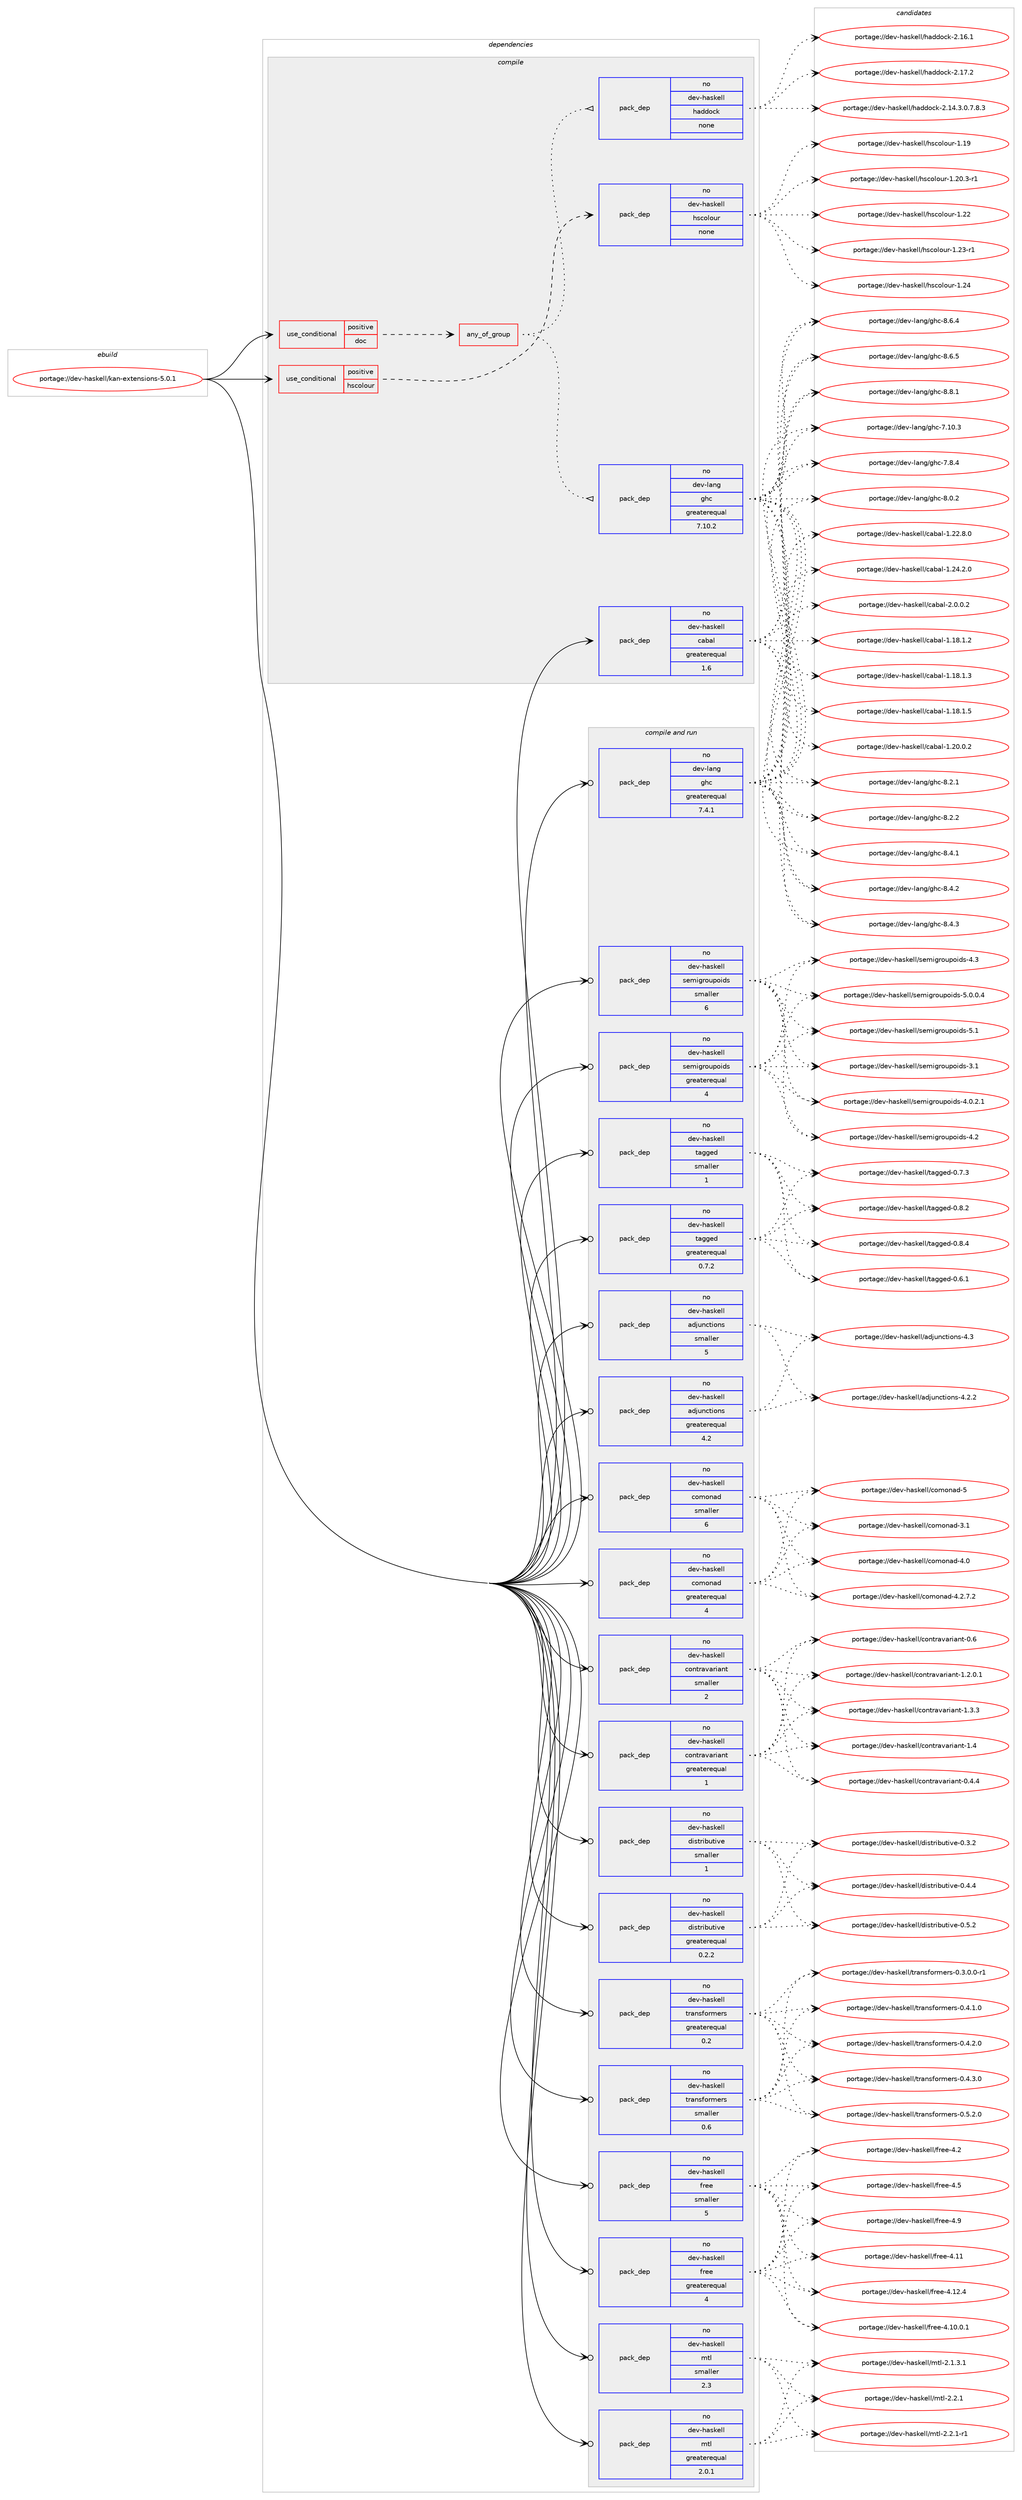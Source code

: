 digraph prolog {

# *************
# Graph options
# *************

newrank=true;
concentrate=true;
compound=true;
graph [rankdir=LR,fontname=Helvetica,fontsize=10,ranksep=1.5];#, ranksep=2.5, nodesep=0.2];
edge  [arrowhead=vee];
node  [fontname=Helvetica,fontsize=10];

# **********
# The ebuild
# **********

subgraph cluster_leftcol {
color=gray;
rank=same;
label=<<i>ebuild</i>>;
id [label="portage://dev-haskell/kan-extensions-5.0.1", color=red, width=4, href="../dev-haskell/kan-extensions-5.0.1.svg"];
}

# ****************
# The dependencies
# ****************

subgraph cluster_midcol {
color=gray;
label=<<i>dependencies</i>>;
subgraph cluster_compile {
fillcolor="#eeeeee";
style=filled;
label=<<i>compile</i>>;
subgraph cond15901 {
dependency72657 [label=<<TABLE BORDER="0" CELLBORDER="1" CELLSPACING="0" CELLPADDING="4"><TR><TD ROWSPAN="3" CELLPADDING="10">use_conditional</TD></TR><TR><TD>positive</TD></TR><TR><TD>doc</TD></TR></TABLE>>, shape=none, color=red];
subgraph any1947 {
dependency72658 [label=<<TABLE BORDER="0" CELLBORDER="1" CELLSPACING="0" CELLPADDING="4"><TR><TD CELLPADDING="10">any_of_group</TD></TR></TABLE>>, shape=none, color=red];subgraph pack54750 {
dependency72659 [label=<<TABLE BORDER="0" CELLBORDER="1" CELLSPACING="0" CELLPADDING="4" WIDTH="220"><TR><TD ROWSPAN="6" CELLPADDING="30">pack_dep</TD></TR><TR><TD WIDTH="110">no</TD></TR><TR><TD>dev-haskell</TD></TR><TR><TD>haddock</TD></TR><TR><TD>none</TD></TR><TR><TD></TD></TR></TABLE>>, shape=none, color=blue];
}
dependency72658:e -> dependency72659:w [weight=20,style="dotted",arrowhead="oinv"];
subgraph pack54751 {
dependency72660 [label=<<TABLE BORDER="0" CELLBORDER="1" CELLSPACING="0" CELLPADDING="4" WIDTH="220"><TR><TD ROWSPAN="6" CELLPADDING="30">pack_dep</TD></TR><TR><TD WIDTH="110">no</TD></TR><TR><TD>dev-lang</TD></TR><TR><TD>ghc</TD></TR><TR><TD>greaterequal</TD></TR><TR><TD>7.10.2</TD></TR></TABLE>>, shape=none, color=blue];
}
dependency72658:e -> dependency72660:w [weight=20,style="dotted",arrowhead="oinv"];
}
dependency72657:e -> dependency72658:w [weight=20,style="dashed",arrowhead="vee"];
}
id:e -> dependency72657:w [weight=20,style="solid",arrowhead="vee"];
subgraph cond15902 {
dependency72661 [label=<<TABLE BORDER="0" CELLBORDER="1" CELLSPACING="0" CELLPADDING="4"><TR><TD ROWSPAN="3" CELLPADDING="10">use_conditional</TD></TR><TR><TD>positive</TD></TR><TR><TD>hscolour</TD></TR></TABLE>>, shape=none, color=red];
subgraph pack54752 {
dependency72662 [label=<<TABLE BORDER="0" CELLBORDER="1" CELLSPACING="0" CELLPADDING="4" WIDTH="220"><TR><TD ROWSPAN="6" CELLPADDING="30">pack_dep</TD></TR><TR><TD WIDTH="110">no</TD></TR><TR><TD>dev-haskell</TD></TR><TR><TD>hscolour</TD></TR><TR><TD>none</TD></TR><TR><TD></TD></TR></TABLE>>, shape=none, color=blue];
}
dependency72661:e -> dependency72662:w [weight=20,style="dashed",arrowhead="vee"];
}
id:e -> dependency72661:w [weight=20,style="solid",arrowhead="vee"];
subgraph pack54753 {
dependency72663 [label=<<TABLE BORDER="0" CELLBORDER="1" CELLSPACING="0" CELLPADDING="4" WIDTH="220"><TR><TD ROWSPAN="6" CELLPADDING="30">pack_dep</TD></TR><TR><TD WIDTH="110">no</TD></TR><TR><TD>dev-haskell</TD></TR><TR><TD>cabal</TD></TR><TR><TD>greaterequal</TD></TR><TR><TD>1.6</TD></TR></TABLE>>, shape=none, color=blue];
}
id:e -> dependency72663:w [weight=20,style="solid",arrowhead="vee"];
}
subgraph cluster_compileandrun {
fillcolor="#eeeeee";
style=filled;
label=<<i>compile and run</i>>;
subgraph pack54754 {
dependency72664 [label=<<TABLE BORDER="0" CELLBORDER="1" CELLSPACING="0" CELLPADDING="4" WIDTH="220"><TR><TD ROWSPAN="6" CELLPADDING="30">pack_dep</TD></TR><TR><TD WIDTH="110">no</TD></TR><TR><TD>dev-haskell</TD></TR><TR><TD>adjunctions</TD></TR><TR><TD>greaterequal</TD></TR><TR><TD>4.2</TD></TR></TABLE>>, shape=none, color=blue];
}
id:e -> dependency72664:w [weight=20,style="solid",arrowhead="odotvee"];
subgraph pack54755 {
dependency72665 [label=<<TABLE BORDER="0" CELLBORDER="1" CELLSPACING="0" CELLPADDING="4" WIDTH="220"><TR><TD ROWSPAN="6" CELLPADDING="30">pack_dep</TD></TR><TR><TD WIDTH="110">no</TD></TR><TR><TD>dev-haskell</TD></TR><TR><TD>adjunctions</TD></TR><TR><TD>smaller</TD></TR><TR><TD>5</TD></TR></TABLE>>, shape=none, color=blue];
}
id:e -> dependency72665:w [weight=20,style="solid",arrowhead="odotvee"];
subgraph pack54756 {
dependency72666 [label=<<TABLE BORDER="0" CELLBORDER="1" CELLSPACING="0" CELLPADDING="4" WIDTH="220"><TR><TD ROWSPAN="6" CELLPADDING="30">pack_dep</TD></TR><TR><TD WIDTH="110">no</TD></TR><TR><TD>dev-haskell</TD></TR><TR><TD>comonad</TD></TR><TR><TD>greaterequal</TD></TR><TR><TD>4</TD></TR></TABLE>>, shape=none, color=blue];
}
id:e -> dependency72666:w [weight=20,style="solid",arrowhead="odotvee"];
subgraph pack54757 {
dependency72667 [label=<<TABLE BORDER="0" CELLBORDER="1" CELLSPACING="0" CELLPADDING="4" WIDTH="220"><TR><TD ROWSPAN="6" CELLPADDING="30">pack_dep</TD></TR><TR><TD WIDTH="110">no</TD></TR><TR><TD>dev-haskell</TD></TR><TR><TD>comonad</TD></TR><TR><TD>smaller</TD></TR><TR><TD>6</TD></TR></TABLE>>, shape=none, color=blue];
}
id:e -> dependency72667:w [weight=20,style="solid",arrowhead="odotvee"];
subgraph pack54758 {
dependency72668 [label=<<TABLE BORDER="0" CELLBORDER="1" CELLSPACING="0" CELLPADDING="4" WIDTH="220"><TR><TD ROWSPAN="6" CELLPADDING="30">pack_dep</TD></TR><TR><TD WIDTH="110">no</TD></TR><TR><TD>dev-haskell</TD></TR><TR><TD>contravariant</TD></TR><TR><TD>greaterequal</TD></TR><TR><TD>1</TD></TR></TABLE>>, shape=none, color=blue];
}
id:e -> dependency72668:w [weight=20,style="solid",arrowhead="odotvee"];
subgraph pack54759 {
dependency72669 [label=<<TABLE BORDER="0" CELLBORDER="1" CELLSPACING="0" CELLPADDING="4" WIDTH="220"><TR><TD ROWSPAN="6" CELLPADDING="30">pack_dep</TD></TR><TR><TD WIDTH="110">no</TD></TR><TR><TD>dev-haskell</TD></TR><TR><TD>contravariant</TD></TR><TR><TD>smaller</TD></TR><TR><TD>2</TD></TR></TABLE>>, shape=none, color=blue];
}
id:e -> dependency72669:w [weight=20,style="solid",arrowhead="odotvee"];
subgraph pack54760 {
dependency72670 [label=<<TABLE BORDER="0" CELLBORDER="1" CELLSPACING="0" CELLPADDING="4" WIDTH="220"><TR><TD ROWSPAN="6" CELLPADDING="30">pack_dep</TD></TR><TR><TD WIDTH="110">no</TD></TR><TR><TD>dev-haskell</TD></TR><TR><TD>distributive</TD></TR><TR><TD>greaterequal</TD></TR><TR><TD>0.2.2</TD></TR></TABLE>>, shape=none, color=blue];
}
id:e -> dependency72670:w [weight=20,style="solid",arrowhead="odotvee"];
subgraph pack54761 {
dependency72671 [label=<<TABLE BORDER="0" CELLBORDER="1" CELLSPACING="0" CELLPADDING="4" WIDTH="220"><TR><TD ROWSPAN="6" CELLPADDING="30">pack_dep</TD></TR><TR><TD WIDTH="110">no</TD></TR><TR><TD>dev-haskell</TD></TR><TR><TD>distributive</TD></TR><TR><TD>smaller</TD></TR><TR><TD>1</TD></TR></TABLE>>, shape=none, color=blue];
}
id:e -> dependency72671:w [weight=20,style="solid",arrowhead="odotvee"];
subgraph pack54762 {
dependency72672 [label=<<TABLE BORDER="0" CELLBORDER="1" CELLSPACING="0" CELLPADDING="4" WIDTH="220"><TR><TD ROWSPAN="6" CELLPADDING="30">pack_dep</TD></TR><TR><TD WIDTH="110">no</TD></TR><TR><TD>dev-haskell</TD></TR><TR><TD>free</TD></TR><TR><TD>greaterequal</TD></TR><TR><TD>4</TD></TR></TABLE>>, shape=none, color=blue];
}
id:e -> dependency72672:w [weight=20,style="solid",arrowhead="odotvee"];
subgraph pack54763 {
dependency72673 [label=<<TABLE BORDER="0" CELLBORDER="1" CELLSPACING="0" CELLPADDING="4" WIDTH="220"><TR><TD ROWSPAN="6" CELLPADDING="30">pack_dep</TD></TR><TR><TD WIDTH="110">no</TD></TR><TR><TD>dev-haskell</TD></TR><TR><TD>free</TD></TR><TR><TD>smaller</TD></TR><TR><TD>5</TD></TR></TABLE>>, shape=none, color=blue];
}
id:e -> dependency72673:w [weight=20,style="solid",arrowhead="odotvee"];
subgraph pack54764 {
dependency72674 [label=<<TABLE BORDER="0" CELLBORDER="1" CELLSPACING="0" CELLPADDING="4" WIDTH="220"><TR><TD ROWSPAN="6" CELLPADDING="30">pack_dep</TD></TR><TR><TD WIDTH="110">no</TD></TR><TR><TD>dev-haskell</TD></TR><TR><TD>mtl</TD></TR><TR><TD>greaterequal</TD></TR><TR><TD>2.0.1</TD></TR></TABLE>>, shape=none, color=blue];
}
id:e -> dependency72674:w [weight=20,style="solid",arrowhead="odotvee"];
subgraph pack54765 {
dependency72675 [label=<<TABLE BORDER="0" CELLBORDER="1" CELLSPACING="0" CELLPADDING="4" WIDTH="220"><TR><TD ROWSPAN="6" CELLPADDING="30">pack_dep</TD></TR><TR><TD WIDTH="110">no</TD></TR><TR><TD>dev-haskell</TD></TR><TR><TD>mtl</TD></TR><TR><TD>smaller</TD></TR><TR><TD>2.3</TD></TR></TABLE>>, shape=none, color=blue];
}
id:e -> dependency72675:w [weight=20,style="solid",arrowhead="odotvee"];
subgraph pack54766 {
dependency72676 [label=<<TABLE BORDER="0" CELLBORDER="1" CELLSPACING="0" CELLPADDING="4" WIDTH="220"><TR><TD ROWSPAN="6" CELLPADDING="30">pack_dep</TD></TR><TR><TD WIDTH="110">no</TD></TR><TR><TD>dev-haskell</TD></TR><TR><TD>semigroupoids</TD></TR><TR><TD>greaterequal</TD></TR><TR><TD>4</TD></TR></TABLE>>, shape=none, color=blue];
}
id:e -> dependency72676:w [weight=20,style="solid",arrowhead="odotvee"];
subgraph pack54767 {
dependency72677 [label=<<TABLE BORDER="0" CELLBORDER="1" CELLSPACING="0" CELLPADDING="4" WIDTH="220"><TR><TD ROWSPAN="6" CELLPADDING="30">pack_dep</TD></TR><TR><TD WIDTH="110">no</TD></TR><TR><TD>dev-haskell</TD></TR><TR><TD>semigroupoids</TD></TR><TR><TD>smaller</TD></TR><TR><TD>6</TD></TR></TABLE>>, shape=none, color=blue];
}
id:e -> dependency72677:w [weight=20,style="solid",arrowhead="odotvee"];
subgraph pack54768 {
dependency72678 [label=<<TABLE BORDER="0" CELLBORDER="1" CELLSPACING="0" CELLPADDING="4" WIDTH="220"><TR><TD ROWSPAN="6" CELLPADDING="30">pack_dep</TD></TR><TR><TD WIDTH="110">no</TD></TR><TR><TD>dev-haskell</TD></TR><TR><TD>tagged</TD></TR><TR><TD>greaterequal</TD></TR><TR><TD>0.7.2</TD></TR></TABLE>>, shape=none, color=blue];
}
id:e -> dependency72678:w [weight=20,style="solid",arrowhead="odotvee"];
subgraph pack54769 {
dependency72679 [label=<<TABLE BORDER="0" CELLBORDER="1" CELLSPACING="0" CELLPADDING="4" WIDTH="220"><TR><TD ROWSPAN="6" CELLPADDING="30">pack_dep</TD></TR><TR><TD WIDTH="110">no</TD></TR><TR><TD>dev-haskell</TD></TR><TR><TD>tagged</TD></TR><TR><TD>smaller</TD></TR><TR><TD>1</TD></TR></TABLE>>, shape=none, color=blue];
}
id:e -> dependency72679:w [weight=20,style="solid",arrowhead="odotvee"];
subgraph pack54770 {
dependency72680 [label=<<TABLE BORDER="0" CELLBORDER="1" CELLSPACING="0" CELLPADDING="4" WIDTH="220"><TR><TD ROWSPAN="6" CELLPADDING="30">pack_dep</TD></TR><TR><TD WIDTH="110">no</TD></TR><TR><TD>dev-haskell</TD></TR><TR><TD>transformers</TD></TR><TR><TD>greaterequal</TD></TR><TR><TD>0.2</TD></TR></TABLE>>, shape=none, color=blue];
}
id:e -> dependency72680:w [weight=20,style="solid",arrowhead="odotvee"];
subgraph pack54771 {
dependency72681 [label=<<TABLE BORDER="0" CELLBORDER="1" CELLSPACING="0" CELLPADDING="4" WIDTH="220"><TR><TD ROWSPAN="6" CELLPADDING="30">pack_dep</TD></TR><TR><TD WIDTH="110">no</TD></TR><TR><TD>dev-haskell</TD></TR><TR><TD>transformers</TD></TR><TR><TD>smaller</TD></TR><TR><TD>0.6</TD></TR></TABLE>>, shape=none, color=blue];
}
id:e -> dependency72681:w [weight=20,style="solid",arrowhead="odotvee"];
subgraph pack54772 {
dependency72682 [label=<<TABLE BORDER="0" CELLBORDER="1" CELLSPACING="0" CELLPADDING="4" WIDTH="220"><TR><TD ROWSPAN="6" CELLPADDING="30">pack_dep</TD></TR><TR><TD WIDTH="110">no</TD></TR><TR><TD>dev-lang</TD></TR><TR><TD>ghc</TD></TR><TR><TD>greaterequal</TD></TR><TR><TD>7.4.1</TD></TR></TABLE>>, shape=none, color=blue];
}
id:e -> dependency72682:w [weight=20,style="solid",arrowhead="odotvee"];
}
subgraph cluster_run {
fillcolor="#eeeeee";
style=filled;
label=<<i>run</i>>;
}
}

# **************
# The candidates
# **************

subgraph cluster_choices {
rank=same;
color=gray;
label=<<i>candidates</i>>;

subgraph choice54750 {
color=black;
nodesep=1;
choiceportage1001011184510497115107101108108471049710010011199107455046495246514648465546564651 [label="portage://dev-haskell/haddock-2.14.3.0.7.8.3", color=red, width=4,href="../dev-haskell/haddock-2.14.3.0.7.8.3.svg"];
choiceportage100101118451049711510710110810847104971001001119910745504649544649 [label="portage://dev-haskell/haddock-2.16.1", color=red, width=4,href="../dev-haskell/haddock-2.16.1.svg"];
choiceportage100101118451049711510710110810847104971001001119910745504649554650 [label="portage://dev-haskell/haddock-2.17.2", color=red, width=4,href="../dev-haskell/haddock-2.17.2.svg"];
dependency72659:e -> choiceportage1001011184510497115107101108108471049710010011199107455046495246514648465546564651:w [style=dotted,weight="100"];
dependency72659:e -> choiceportage100101118451049711510710110810847104971001001119910745504649544649:w [style=dotted,weight="100"];
dependency72659:e -> choiceportage100101118451049711510710110810847104971001001119910745504649554650:w [style=dotted,weight="100"];
}
subgraph choice54751 {
color=black;
nodesep=1;
choiceportage1001011184510897110103471031049945554649484651 [label="portage://dev-lang/ghc-7.10.3", color=red, width=4,href="../dev-lang/ghc-7.10.3.svg"];
choiceportage10010111845108971101034710310499455546564652 [label="portage://dev-lang/ghc-7.8.4", color=red, width=4,href="../dev-lang/ghc-7.8.4.svg"];
choiceportage10010111845108971101034710310499455646484650 [label="portage://dev-lang/ghc-8.0.2", color=red, width=4,href="../dev-lang/ghc-8.0.2.svg"];
choiceportage10010111845108971101034710310499455646504649 [label="portage://dev-lang/ghc-8.2.1", color=red, width=4,href="../dev-lang/ghc-8.2.1.svg"];
choiceportage10010111845108971101034710310499455646504650 [label="portage://dev-lang/ghc-8.2.2", color=red, width=4,href="../dev-lang/ghc-8.2.2.svg"];
choiceportage10010111845108971101034710310499455646524649 [label="portage://dev-lang/ghc-8.4.1", color=red, width=4,href="../dev-lang/ghc-8.4.1.svg"];
choiceportage10010111845108971101034710310499455646524650 [label="portage://dev-lang/ghc-8.4.2", color=red, width=4,href="../dev-lang/ghc-8.4.2.svg"];
choiceportage10010111845108971101034710310499455646524651 [label="portage://dev-lang/ghc-8.4.3", color=red, width=4,href="../dev-lang/ghc-8.4.3.svg"];
choiceportage10010111845108971101034710310499455646544652 [label="portage://dev-lang/ghc-8.6.4", color=red, width=4,href="../dev-lang/ghc-8.6.4.svg"];
choiceportage10010111845108971101034710310499455646544653 [label="portage://dev-lang/ghc-8.6.5", color=red, width=4,href="../dev-lang/ghc-8.6.5.svg"];
choiceportage10010111845108971101034710310499455646564649 [label="portage://dev-lang/ghc-8.8.1", color=red, width=4,href="../dev-lang/ghc-8.8.1.svg"];
dependency72660:e -> choiceportage1001011184510897110103471031049945554649484651:w [style=dotted,weight="100"];
dependency72660:e -> choiceportage10010111845108971101034710310499455546564652:w [style=dotted,weight="100"];
dependency72660:e -> choiceportage10010111845108971101034710310499455646484650:w [style=dotted,weight="100"];
dependency72660:e -> choiceportage10010111845108971101034710310499455646504649:w [style=dotted,weight="100"];
dependency72660:e -> choiceportage10010111845108971101034710310499455646504650:w [style=dotted,weight="100"];
dependency72660:e -> choiceportage10010111845108971101034710310499455646524649:w [style=dotted,weight="100"];
dependency72660:e -> choiceportage10010111845108971101034710310499455646524650:w [style=dotted,weight="100"];
dependency72660:e -> choiceportage10010111845108971101034710310499455646524651:w [style=dotted,weight="100"];
dependency72660:e -> choiceportage10010111845108971101034710310499455646544652:w [style=dotted,weight="100"];
dependency72660:e -> choiceportage10010111845108971101034710310499455646544653:w [style=dotted,weight="100"];
dependency72660:e -> choiceportage10010111845108971101034710310499455646564649:w [style=dotted,weight="100"];
}
subgraph choice54752 {
color=black;
nodesep=1;
choiceportage100101118451049711510710110810847104115991111081111171144549464957 [label="portage://dev-haskell/hscolour-1.19", color=red, width=4,href="../dev-haskell/hscolour-1.19.svg"];
choiceportage10010111845104971151071011081084710411599111108111117114454946504846514511449 [label="portage://dev-haskell/hscolour-1.20.3-r1", color=red, width=4,href="../dev-haskell/hscolour-1.20.3-r1.svg"];
choiceportage100101118451049711510710110810847104115991111081111171144549465050 [label="portage://dev-haskell/hscolour-1.22", color=red, width=4,href="../dev-haskell/hscolour-1.22.svg"];
choiceportage1001011184510497115107101108108471041159911110811111711445494650514511449 [label="portage://dev-haskell/hscolour-1.23-r1", color=red, width=4,href="../dev-haskell/hscolour-1.23-r1.svg"];
choiceportage100101118451049711510710110810847104115991111081111171144549465052 [label="portage://dev-haskell/hscolour-1.24", color=red, width=4,href="../dev-haskell/hscolour-1.24.svg"];
dependency72662:e -> choiceportage100101118451049711510710110810847104115991111081111171144549464957:w [style=dotted,weight="100"];
dependency72662:e -> choiceportage10010111845104971151071011081084710411599111108111117114454946504846514511449:w [style=dotted,weight="100"];
dependency72662:e -> choiceportage100101118451049711510710110810847104115991111081111171144549465050:w [style=dotted,weight="100"];
dependency72662:e -> choiceportage1001011184510497115107101108108471041159911110811111711445494650514511449:w [style=dotted,weight="100"];
dependency72662:e -> choiceportage100101118451049711510710110810847104115991111081111171144549465052:w [style=dotted,weight="100"];
}
subgraph choice54753 {
color=black;
nodesep=1;
choiceportage10010111845104971151071011081084799979897108454946495646494650 [label="portage://dev-haskell/cabal-1.18.1.2", color=red, width=4,href="../dev-haskell/cabal-1.18.1.2.svg"];
choiceportage10010111845104971151071011081084799979897108454946495646494651 [label="portage://dev-haskell/cabal-1.18.1.3", color=red, width=4,href="../dev-haskell/cabal-1.18.1.3.svg"];
choiceportage10010111845104971151071011081084799979897108454946495646494653 [label="portage://dev-haskell/cabal-1.18.1.5", color=red, width=4,href="../dev-haskell/cabal-1.18.1.5.svg"];
choiceportage10010111845104971151071011081084799979897108454946504846484650 [label="portage://dev-haskell/cabal-1.20.0.2", color=red, width=4,href="../dev-haskell/cabal-1.20.0.2.svg"];
choiceportage10010111845104971151071011081084799979897108454946505046564648 [label="portage://dev-haskell/cabal-1.22.8.0", color=red, width=4,href="../dev-haskell/cabal-1.22.8.0.svg"];
choiceportage10010111845104971151071011081084799979897108454946505246504648 [label="portage://dev-haskell/cabal-1.24.2.0", color=red, width=4,href="../dev-haskell/cabal-1.24.2.0.svg"];
choiceportage100101118451049711510710110810847999798971084550464846484650 [label="portage://dev-haskell/cabal-2.0.0.2", color=red, width=4,href="../dev-haskell/cabal-2.0.0.2.svg"];
dependency72663:e -> choiceportage10010111845104971151071011081084799979897108454946495646494650:w [style=dotted,weight="100"];
dependency72663:e -> choiceportage10010111845104971151071011081084799979897108454946495646494651:w [style=dotted,weight="100"];
dependency72663:e -> choiceportage10010111845104971151071011081084799979897108454946495646494653:w [style=dotted,weight="100"];
dependency72663:e -> choiceportage10010111845104971151071011081084799979897108454946504846484650:w [style=dotted,weight="100"];
dependency72663:e -> choiceportage10010111845104971151071011081084799979897108454946505046564648:w [style=dotted,weight="100"];
dependency72663:e -> choiceportage10010111845104971151071011081084799979897108454946505246504648:w [style=dotted,weight="100"];
dependency72663:e -> choiceportage100101118451049711510710110810847999798971084550464846484650:w [style=dotted,weight="100"];
}
subgraph choice54754 {
color=black;
nodesep=1;
choiceportage1001011184510497115107101108108479710010611711099116105111110115455246504650 [label="portage://dev-haskell/adjunctions-4.2.2", color=red, width=4,href="../dev-haskell/adjunctions-4.2.2.svg"];
choiceportage100101118451049711510710110810847971001061171109911610511111011545524651 [label="portage://dev-haskell/adjunctions-4.3", color=red, width=4,href="../dev-haskell/adjunctions-4.3.svg"];
dependency72664:e -> choiceportage1001011184510497115107101108108479710010611711099116105111110115455246504650:w [style=dotted,weight="100"];
dependency72664:e -> choiceportage100101118451049711510710110810847971001061171109911610511111011545524651:w [style=dotted,weight="100"];
}
subgraph choice54755 {
color=black;
nodesep=1;
choiceportage1001011184510497115107101108108479710010611711099116105111110115455246504650 [label="portage://dev-haskell/adjunctions-4.2.2", color=red, width=4,href="../dev-haskell/adjunctions-4.2.2.svg"];
choiceportage100101118451049711510710110810847971001061171109911610511111011545524651 [label="portage://dev-haskell/adjunctions-4.3", color=red, width=4,href="../dev-haskell/adjunctions-4.3.svg"];
dependency72665:e -> choiceportage1001011184510497115107101108108479710010611711099116105111110115455246504650:w [style=dotted,weight="100"];
dependency72665:e -> choiceportage100101118451049711510710110810847971001061171109911610511111011545524651:w [style=dotted,weight="100"];
}
subgraph choice54756 {
color=black;
nodesep=1;
choiceportage100101118451049711510710110810847991111091111109710045514649 [label="portage://dev-haskell/comonad-3.1", color=red, width=4,href="../dev-haskell/comonad-3.1.svg"];
choiceportage100101118451049711510710110810847991111091111109710045524648 [label="portage://dev-haskell/comonad-4.0", color=red, width=4,href="../dev-haskell/comonad-4.0.svg"];
choiceportage10010111845104971151071011081084799111109111110971004552465046554650 [label="portage://dev-haskell/comonad-4.2.7.2", color=red, width=4,href="../dev-haskell/comonad-4.2.7.2.svg"];
choiceportage10010111845104971151071011081084799111109111110971004553 [label="portage://dev-haskell/comonad-5", color=red, width=4,href="../dev-haskell/comonad-5.svg"];
dependency72666:e -> choiceportage100101118451049711510710110810847991111091111109710045514649:w [style=dotted,weight="100"];
dependency72666:e -> choiceportage100101118451049711510710110810847991111091111109710045524648:w [style=dotted,weight="100"];
dependency72666:e -> choiceportage10010111845104971151071011081084799111109111110971004552465046554650:w [style=dotted,weight="100"];
dependency72666:e -> choiceportage10010111845104971151071011081084799111109111110971004553:w [style=dotted,weight="100"];
}
subgraph choice54757 {
color=black;
nodesep=1;
choiceportage100101118451049711510710110810847991111091111109710045514649 [label="portage://dev-haskell/comonad-3.1", color=red, width=4,href="../dev-haskell/comonad-3.1.svg"];
choiceportage100101118451049711510710110810847991111091111109710045524648 [label="portage://dev-haskell/comonad-4.0", color=red, width=4,href="../dev-haskell/comonad-4.0.svg"];
choiceportage10010111845104971151071011081084799111109111110971004552465046554650 [label="portage://dev-haskell/comonad-4.2.7.2", color=red, width=4,href="../dev-haskell/comonad-4.2.7.2.svg"];
choiceportage10010111845104971151071011081084799111109111110971004553 [label="portage://dev-haskell/comonad-5", color=red, width=4,href="../dev-haskell/comonad-5.svg"];
dependency72667:e -> choiceportage100101118451049711510710110810847991111091111109710045514649:w [style=dotted,weight="100"];
dependency72667:e -> choiceportage100101118451049711510710110810847991111091111109710045524648:w [style=dotted,weight="100"];
dependency72667:e -> choiceportage10010111845104971151071011081084799111109111110971004552465046554650:w [style=dotted,weight="100"];
dependency72667:e -> choiceportage10010111845104971151071011081084799111109111110971004553:w [style=dotted,weight="100"];
}
subgraph choice54758 {
color=black;
nodesep=1;
choiceportage10010111845104971151071011081084799111110116114971189711410597110116454846524652 [label="portage://dev-haskell/contravariant-0.4.4", color=red, width=4,href="../dev-haskell/contravariant-0.4.4.svg"];
choiceportage1001011184510497115107101108108479911111011611497118971141059711011645484654 [label="portage://dev-haskell/contravariant-0.6", color=red, width=4,href="../dev-haskell/contravariant-0.6.svg"];
choiceportage100101118451049711510710110810847991111101161149711897114105971101164549465046484649 [label="portage://dev-haskell/contravariant-1.2.0.1", color=red, width=4,href="../dev-haskell/contravariant-1.2.0.1.svg"];
choiceportage10010111845104971151071011081084799111110116114971189711410597110116454946514651 [label="portage://dev-haskell/contravariant-1.3.3", color=red, width=4,href="../dev-haskell/contravariant-1.3.3.svg"];
choiceportage1001011184510497115107101108108479911111011611497118971141059711011645494652 [label="portage://dev-haskell/contravariant-1.4", color=red, width=4,href="../dev-haskell/contravariant-1.4.svg"];
dependency72668:e -> choiceportage10010111845104971151071011081084799111110116114971189711410597110116454846524652:w [style=dotted,weight="100"];
dependency72668:e -> choiceportage1001011184510497115107101108108479911111011611497118971141059711011645484654:w [style=dotted,weight="100"];
dependency72668:e -> choiceportage100101118451049711510710110810847991111101161149711897114105971101164549465046484649:w [style=dotted,weight="100"];
dependency72668:e -> choiceportage10010111845104971151071011081084799111110116114971189711410597110116454946514651:w [style=dotted,weight="100"];
dependency72668:e -> choiceportage1001011184510497115107101108108479911111011611497118971141059711011645494652:w [style=dotted,weight="100"];
}
subgraph choice54759 {
color=black;
nodesep=1;
choiceportage10010111845104971151071011081084799111110116114971189711410597110116454846524652 [label="portage://dev-haskell/contravariant-0.4.4", color=red, width=4,href="../dev-haskell/contravariant-0.4.4.svg"];
choiceportage1001011184510497115107101108108479911111011611497118971141059711011645484654 [label="portage://dev-haskell/contravariant-0.6", color=red, width=4,href="../dev-haskell/contravariant-0.6.svg"];
choiceportage100101118451049711510710110810847991111101161149711897114105971101164549465046484649 [label="portage://dev-haskell/contravariant-1.2.0.1", color=red, width=4,href="../dev-haskell/contravariant-1.2.0.1.svg"];
choiceportage10010111845104971151071011081084799111110116114971189711410597110116454946514651 [label="portage://dev-haskell/contravariant-1.3.3", color=red, width=4,href="../dev-haskell/contravariant-1.3.3.svg"];
choiceportage1001011184510497115107101108108479911111011611497118971141059711011645494652 [label="portage://dev-haskell/contravariant-1.4", color=red, width=4,href="../dev-haskell/contravariant-1.4.svg"];
dependency72669:e -> choiceportage10010111845104971151071011081084799111110116114971189711410597110116454846524652:w [style=dotted,weight="100"];
dependency72669:e -> choiceportage1001011184510497115107101108108479911111011611497118971141059711011645484654:w [style=dotted,weight="100"];
dependency72669:e -> choiceportage100101118451049711510710110810847991111101161149711897114105971101164549465046484649:w [style=dotted,weight="100"];
dependency72669:e -> choiceportage10010111845104971151071011081084799111110116114971189711410597110116454946514651:w [style=dotted,weight="100"];
dependency72669:e -> choiceportage1001011184510497115107101108108479911111011611497118971141059711011645494652:w [style=dotted,weight="100"];
}
subgraph choice54760 {
color=black;
nodesep=1;
choiceportage10010111845104971151071011081084710010511511611410598117116105118101454846514650 [label="portage://dev-haskell/distributive-0.3.2", color=red, width=4,href="../dev-haskell/distributive-0.3.2.svg"];
choiceportage10010111845104971151071011081084710010511511611410598117116105118101454846524652 [label="portage://dev-haskell/distributive-0.4.4", color=red, width=4,href="../dev-haskell/distributive-0.4.4.svg"];
choiceportage10010111845104971151071011081084710010511511611410598117116105118101454846534650 [label="portage://dev-haskell/distributive-0.5.2", color=red, width=4,href="../dev-haskell/distributive-0.5.2.svg"];
dependency72670:e -> choiceportage10010111845104971151071011081084710010511511611410598117116105118101454846514650:w [style=dotted,weight="100"];
dependency72670:e -> choiceportage10010111845104971151071011081084710010511511611410598117116105118101454846524652:w [style=dotted,weight="100"];
dependency72670:e -> choiceportage10010111845104971151071011081084710010511511611410598117116105118101454846534650:w [style=dotted,weight="100"];
}
subgraph choice54761 {
color=black;
nodesep=1;
choiceportage10010111845104971151071011081084710010511511611410598117116105118101454846514650 [label="portage://dev-haskell/distributive-0.3.2", color=red, width=4,href="../dev-haskell/distributive-0.3.2.svg"];
choiceportage10010111845104971151071011081084710010511511611410598117116105118101454846524652 [label="portage://dev-haskell/distributive-0.4.4", color=red, width=4,href="../dev-haskell/distributive-0.4.4.svg"];
choiceportage10010111845104971151071011081084710010511511611410598117116105118101454846534650 [label="portage://dev-haskell/distributive-0.5.2", color=red, width=4,href="../dev-haskell/distributive-0.5.2.svg"];
dependency72671:e -> choiceportage10010111845104971151071011081084710010511511611410598117116105118101454846514650:w [style=dotted,weight="100"];
dependency72671:e -> choiceportage10010111845104971151071011081084710010511511611410598117116105118101454846524652:w [style=dotted,weight="100"];
dependency72671:e -> choiceportage10010111845104971151071011081084710010511511611410598117116105118101454846534650:w [style=dotted,weight="100"];
}
subgraph choice54762 {
color=black;
nodesep=1;
choiceportage100101118451049711510710110810847102114101101455246494846484649 [label="portage://dev-haskell/free-4.10.0.1", color=red, width=4,href="../dev-haskell/free-4.10.0.1.svg"];
choiceportage1001011184510497115107101108108471021141011014552464949 [label="portage://dev-haskell/free-4.11", color=red, width=4,href="../dev-haskell/free-4.11.svg"];
choiceportage10010111845104971151071011081084710211410110145524649504652 [label="portage://dev-haskell/free-4.12.4", color=red, width=4,href="../dev-haskell/free-4.12.4.svg"];
choiceportage10010111845104971151071011081084710211410110145524650 [label="portage://dev-haskell/free-4.2", color=red, width=4,href="../dev-haskell/free-4.2.svg"];
choiceportage10010111845104971151071011081084710211410110145524653 [label="portage://dev-haskell/free-4.5", color=red, width=4,href="../dev-haskell/free-4.5.svg"];
choiceportage10010111845104971151071011081084710211410110145524657 [label="portage://dev-haskell/free-4.9", color=red, width=4,href="../dev-haskell/free-4.9.svg"];
dependency72672:e -> choiceportage100101118451049711510710110810847102114101101455246494846484649:w [style=dotted,weight="100"];
dependency72672:e -> choiceportage1001011184510497115107101108108471021141011014552464949:w [style=dotted,weight="100"];
dependency72672:e -> choiceportage10010111845104971151071011081084710211410110145524649504652:w [style=dotted,weight="100"];
dependency72672:e -> choiceportage10010111845104971151071011081084710211410110145524650:w [style=dotted,weight="100"];
dependency72672:e -> choiceportage10010111845104971151071011081084710211410110145524653:w [style=dotted,weight="100"];
dependency72672:e -> choiceportage10010111845104971151071011081084710211410110145524657:w [style=dotted,weight="100"];
}
subgraph choice54763 {
color=black;
nodesep=1;
choiceportage100101118451049711510710110810847102114101101455246494846484649 [label="portage://dev-haskell/free-4.10.0.1", color=red, width=4,href="../dev-haskell/free-4.10.0.1.svg"];
choiceportage1001011184510497115107101108108471021141011014552464949 [label="portage://dev-haskell/free-4.11", color=red, width=4,href="../dev-haskell/free-4.11.svg"];
choiceportage10010111845104971151071011081084710211410110145524649504652 [label="portage://dev-haskell/free-4.12.4", color=red, width=4,href="../dev-haskell/free-4.12.4.svg"];
choiceportage10010111845104971151071011081084710211410110145524650 [label="portage://dev-haskell/free-4.2", color=red, width=4,href="../dev-haskell/free-4.2.svg"];
choiceportage10010111845104971151071011081084710211410110145524653 [label="portage://dev-haskell/free-4.5", color=red, width=4,href="../dev-haskell/free-4.5.svg"];
choiceportage10010111845104971151071011081084710211410110145524657 [label="portage://dev-haskell/free-4.9", color=red, width=4,href="../dev-haskell/free-4.9.svg"];
dependency72673:e -> choiceportage100101118451049711510710110810847102114101101455246494846484649:w [style=dotted,weight="100"];
dependency72673:e -> choiceportage1001011184510497115107101108108471021141011014552464949:w [style=dotted,weight="100"];
dependency72673:e -> choiceportage10010111845104971151071011081084710211410110145524649504652:w [style=dotted,weight="100"];
dependency72673:e -> choiceportage10010111845104971151071011081084710211410110145524650:w [style=dotted,weight="100"];
dependency72673:e -> choiceportage10010111845104971151071011081084710211410110145524653:w [style=dotted,weight="100"];
dependency72673:e -> choiceportage10010111845104971151071011081084710211410110145524657:w [style=dotted,weight="100"];
}
subgraph choice54764 {
color=black;
nodesep=1;
choiceportage1001011184510497115107101108108471091161084550464946514649 [label="portage://dev-haskell/mtl-2.1.3.1", color=red, width=4,href="../dev-haskell/mtl-2.1.3.1.svg"];
choiceportage100101118451049711510710110810847109116108455046504649 [label="portage://dev-haskell/mtl-2.2.1", color=red, width=4,href="../dev-haskell/mtl-2.2.1.svg"];
choiceportage1001011184510497115107101108108471091161084550465046494511449 [label="portage://dev-haskell/mtl-2.2.1-r1", color=red, width=4,href="../dev-haskell/mtl-2.2.1-r1.svg"];
dependency72674:e -> choiceportage1001011184510497115107101108108471091161084550464946514649:w [style=dotted,weight="100"];
dependency72674:e -> choiceportage100101118451049711510710110810847109116108455046504649:w [style=dotted,weight="100"];
dependency72674:e -> choiceportage1001011184510497115107101108108471091161084550465046494511449:w [style=dotted,weight="100"];
}
subgraph choice54765 {
color=black;
nodesep=1;
choiceportage1001011184510497115107101108108471091161084550464946514649 [label="portage://dev-haskell/mtl-2.1.3.1", color=red, width=4,href="../dev-haskell/mtl-2.1.3.1.svg"];
choiceportage100101118451049711510710110810847109116108455046504649 [label="portage://dev-haskell/mtl-2.2.1", color=red, width=4,href="../dev-haskell/mtl-2.2.1.svg"];
choiceportage1001011184510497115107101108108471091161084550465046494511449 [label="portage://dev-haskell/mtl-2.2.1-r1", color=red, width=4,href="../dev-haskell/mtl-2.2.1-r1.svg"];
dependency72675:e -> choiceportage1001011184510497115107101108108471091161084550464946514649:w [style=dotted,weight="100"];
dependency72675:e -> choiceportage100101118451049711510710110810847109116108455046504649:w [style=dotted,weight="100"];
dependency72675:e -> choiceportage1001011184510497115107101108108471091161084550465046494511449:w [style=dotted,weight="100"];
}
subgraph choice54766 {
color=black;
nodesep=1;
choiceportage10010111845104971151071011081084711510110910510311411111711211110510011545514649 [label="portage://dev-haskell/semigroupoids-3.1", color=red, width=4,href="../dev-haskell/semigroupoids-3.1.svg"];
choiceportage1001011184510497115107101108108471151011091051031141111171121111051001154552464846504649 [label="portage://dev-haskell/semigroupoids-4.0.2.1", color=red, width=4,href="../dev-haskell/semigroupoids-4.0.2.1.svg"];
choiceportage10010111845104971151071011081084711510110910510311411111711211110510011545524650 [label="portage://dev-haskell/semigroupoids-4.2", color=red, width=4,href="../dev-haskell/semigroupoids-4.2.svg"];
choiceportage10010111845104971151071011081084711510110910510311411111711211110510011545524651 [label="portage://dev-haskell/semigroupoids-4.3", color=red, width=4,href="../dev-haskell/semigroupoids-4.3.svg"];
choiceportage1001011184510497115107101108108471151011091051031141111171121111051001154553464846484652 [label="portage://dev-haskell/semigroupoids-5.0.0.4", color=red, width=4,href="../dev-haskell/semigroupoids-5.0.0.4.svg"];
choiceportage10010111845104971151071011081084711510110910510311411111711211110510011545534649 [label="portage://dev-haskell/semigroupoids-5.1", color=red, width=4,href="../dev-haskell/semigroupoids-5.1.svg"];
dependency72676:e -> choiceportage10010111845104971151071011081084711510110910510311411111711211110510011545514649:w [style=dotted,weight="100"];
dependency72676:e -> choiceportage1001011184510497115107101108108471151011091051031141111171121111051001154552464846504649:w [style=dotted,weight="100"];
dependency72676:e -> choiceportage10010111845104971151071011081084711510110910510311411111711211110510011545524650:w [style=dotted,weight="100"];
dependency72676:e -> choiceportage10010111845104971151071011081084711510110910510311411111711211110510011545524651:w [style=dotted,weight="100"];
dependency72676:e -> choiceportage1001011184510497115107101108108471151011091051031141111171121111051001154553464846484652:w [style=dotted,weight="100"];
dependency72676:e -> choiceportage10010111845104971151071011081084711510110910510311411111711211110510011545534649:w [style=dotted,weight="100"];
}
subgraph choice54767 {
color=black;
nodesep=1;
choiceportage10010111845104971151071011081084711510110910510311411111711211110510011545514649 [label="portage://dev-haskell/semigroupoids-3.1", color=red, width=4,href="../dev-haskell/semigroupoids-3.1.svg"];
choiceportage1001011184510497115107101108108471151011091051031141111171121111051001154552464846504649 [label="portage://dev-haskell/semigroupoids-4.0.2.1", color=red, width=4,href="../dev-haskell/semigroupoids-4.0.2.1.svg"];
choiceportage10010111845104971151071011081084711510110910510311411111711211110510011545524650 [label="portage://dev-haskell/semigroupoids-4.2", color=red, width=4,href="../dev-haskell/semigroupoids-4.2.svg"];
choiceportage10010111845104971151071011081084711510110910510311411111711211110510011545524651 [label="portage://dev-haskell/semigroupoids-4.3", color=red, width=4,href="../dev-haskell/semigroupoids-4.3.svg"];
choiceportage1001011184510497115107101108108471151011091051031141111171121111051001154553464846484652 [label="portage://dev-haskell/semigroupoids-5.0.0.4", color=red, width=4,href="../dev-haskell/semigroupoids-5.0.0.4.svg"];
choiceportage10010111845104971151071011081084711510110910510311411111711211110510011545534649 [label="portage://dev-haskell/semigroupoids-5.1", color=red, width=4,href="../dev-haskell/semigroupoids-5.1.svg"];
dependency72677:e -> choiceportage10010111845104971151071011081084711510110910510311411111711211110510011545514649:w [style=dotted,weight="100"];
dependency72677:e -> choiceportage1001011184510497115107101108108471151011091051031141111171121111051001154552464846504649:w [style=dotted,weight="100"];
dependency72677:e -> choiceportage10010111845104971151071011081084711510110910510311411111711211110510011545524650:w [style=dotted,weight="100"];
dependency72677:e -> choiceportage10010111845104971151071011081084711510110910510311411111711211110510011545524651:w [style=dotted,weight="100"];
dependency72677:e -> choiceportage1001011184510497115107101108108471151011091051031141111171121111051001154553464846484652:w [style=dotted,weight="100"];
dependency72677:e -> choiceportage10010111845104971151071011081084711510110910510311411111711211110510011545534649:w [style=dotted,weight="100"];
}
subgraph choice54768 {
color=black;
nodesep=1;
choiceportage10010111845104971151071011081084711697103103101100454846544649 [label="portage://dev-haskell/tagged-0.6.1", color=red, width=4,href="../dev-haskell/tagged-0.6.1.svg"];
choiceportage10010111845104971151071011081084711697103103101100454846554651 [label="portage://dev-haskell/tagged-0.7.3", color=red, width=4,href="../dev-haskell/tagged-0.7.3.svg"];
choiceportage10010111845104971151071011081084711697103103101100454846564650 [label="portage://dev-haskell/tagged-0.8.2", color=red, width=4,href="../dev-haskell/tagged-0.8.2.svg"];
choiceportage10010111845104971151071011081084711697103103101100454846564652 [label="portage://dev-haskell/tagged-0.8.4", color=red, width=4,href="../dev-haskell/tagged-0.8.4.svg"];
dependency72678:e -> choiceportage10010111845104971151071011081084711697103103101100454846544649:w [style=dotted,weight="100"];
dependency72678:e -> choiceportage10010111845104971151071011081084711697103103101100454846554651:w [style=dotted,weight="100"];
dependency72678:e -> choiceportage10010111845104971151071011081084711697103103101100454846564650:w [style=dotted,weight="100"];
dependency72678:e -> choiceportage10010111845104971151071011081084711697103103101100454846564652:w [style=dotted,weight="100"];
}
subgraph choice54769 {
color=black;
nodesep=1;
choiceportage10010111845104971151071011081084711697103103101100454846544649 [label="portage://dev-haskell/tagged-0.6.1", color=red, width=4,href="../dev-haskell/tagged-0.6.1.svg"];
choiceportage10010111845104971151071011081084711697103103101100454846554651 [label="portage://dev-haskell/tagged-0.7.3", color=red, width=4,href="../dev-haskell/tagged-0.7.3.svg"];
choiceportage10010111845104971151071011081084711697103103101100454846564650 [label="portage://dev-haskell/tagged-0.8.2", color=red, width=4,href="../dev-haskell/tagged-0.8.2.svg"];
choiceportage10010111845104971151071011081084711697103103101100454846564652 [label="portage://dev-haskell/tagged-0.8.4", color=red, width=4,href="../dev-haskell/tagged-0.8.4.svg"];
dependency72679:e -> choiceportage10010111845104971151071011081084711697103103101100454846544649:w [style=dotted,weight="100"];
dependency72679:e -> choiceportage10010111845104971151071011081084711697103103101100454846554651:w [style=dotted,weight="100"];
dependency72679:e -> choiceportage10010111845104971151071011081084711697103103101100454846564650:w [style=dotted,weight="100"];
dependency72679:e -> choiceportage10010111845104971151071011081084711697103103101100454846564652:w [style=dotted,weight="100"];
}
subgraph choice54770 {
color=black;
nodesep=1;
choiceportage1001011184510497115107101108108471161149711011510211111410910111411545484651464846484511449 [label="portage://dev-haskell/transformers-0.3.0.0-r1", color=red, width=4,href="../dev-haskell/transformers-0.3.0.0-r1.svg"];
choiceportage100101118451049711510710110810847116114971101151021111141091011141154548465246494648 [label="portage://dev-haskell/transformers-0.4.1.0", color=red, width=4,href="../dev-haskell/transformers-0.4.1.0.svg"];
choiceportage100101118451049711510710110810847116114971101151021111141091011141154548465246504648 [label="portage://dev-haskell/transformers-0.4.2.0", color=red, width=4,href="../dev-haskell/transformers-0.4.2.0.svg"];
choiceportage100101118451049711510710110810847116114971101151021111141091011141154548465246514648 [label="portage://dev-haskell/transformers-0.4.3.0", color=red, width=4,href="../dev-haskell/transformers-0.4.3.0.svg"];
choiceportage100101118451049711510710110810847116114971101151021111141091011141154548465346504648 [label="portage://dev-haskell/transformers-0.5.2.0", color=red, width=4,href="../dev-haskell/transformers-0.5.2.0.svg"];
dependency72680:e -> choiceportage1001011184510497115107101108108471161149711011510211111410910111411545484651464846484511449:w [style=dotted,weight="100"];
dependency72680:e -> choiceportage100101118451049711510710110810847116114971101151021111141091011141154548465246494648:w [style=dotted,weight="100"];
dependency72680:e -> choiceportage100101118451049711510710110810847116114971101151021111141091011141154548465246504648:w [style=dotted,weight="100"];
dependency72680:e -> choiceportage100101118451049711510710110810847116114971101151021111141091011141154548465246514648:w [style=dotted,weight="100"];
dependency72680:e -> choiceportage100101118451049711510710110810847116114971101151021111141091011141154548465346504648:w [style=dotted,weight="100"];
}
subgraph choice54771 {
color=black;
nodesep=1;
choiceportage1001011184510497115107101108108471161149711011510211111410910111411545484651464846484511449 [label="portage://dev-haskell/transformers-0.3.0.0-r1", color=red, width=4,href="../dev-haskell/transformers-0.3.0.0-r1.svg"];
choiceportage100101118451049711510710110810847116114971101151021111141091011141154548465246494648 [label="portage://dev-haskell/transformers-0.4.1.0", color=red, width=4,href="../dev-haskell/transformers-0.4.1.0.svg"];
choiceportage100101118451049711510710110810847116114971101151021111141091011141154548465246504648 [label="portage://dev-haskell/transformers-0.4.2.0", color=red, width=4,href="../dev-haskell/transformers-0.4.2.0.svg"];
choiceportage100101118451049711510710110810847116114971101151021111141091011141154548465246514648 [label="portage://dev-haskell/transformers-0.4.3.0", color=red, width=4,href="../dev-haskell/transformers-0.4.3.0.svg"];
choiceportage100101118451049711510710110810847116114971101151021111141091011141154548465346504648 [label="portage://dev-haskell/transformers-0.5.2.0", color=red, width=4,href="../dev-haskell/transformers-0.5.2.0.svg"];
dependency72681:e -> choiceportage1001011184510497115107101108108471161149711011510211111410910111411545484651464846484511449:w [style=dotted,weight="100"];
dependency72681:e -> choiceportage100101118451049711510710110810847116114971101151021111141091011141154548465246494648:w [style=dotted,weight="100"];
dependency72681:e -> choiceportage100101118451049711510710110810847116114971101151021111141091011141154548465246504648:w [style=dotted,weight="100"];
dependency72681:e -> choiceportage100101118451049711510710110810847116114971101151021111141091011141154548465246514648:w [style=dotted,weight="100"];
dependency72681:e -> choiceportage100101118451049711510710110810847116114971101151021111141091011141154548465346504648:w [style=dotted,weight="100"];
}
subgraph choice54772 {
color=black;
nodesep=1;
choiceportage1001011184510897110103471031049945554649484651 [label="portage://dev-lang/ghc-7.10.3", color=red, width=4,href="../dev-lang/ghc-7.10.3.svg"];
choiceportage10010111845108971101034710310499455546564652 [label="portage://dev-lang/ghc-7.8.4", color=red, width=4,href="../dev-lang/ghc-7.8.4.svg"];
choiceportage10010111845108971101034710310499455646484650 [label="portage://dev-lang/ghc-8.0.2", color=red, width=4,href="../dev-lang/ghc-8.0.2.svg"];
choiceportage10010111845108971101034710310499455646504649 [label="portage://dev-lang/ghc-8.2.1", color=red, width=4,href="../dev-lang/ghc-8.2.1.svg"];
choiceportage10010111845108971101034710310499455646504650 [label="portage://dev-lang/ghc-8.2.2", color=red, width=4,href="../dev-lang/ghc-8.2.2.svg"];
choiceportage10010111845108971101034710310499455646524649 [label="portage://dev-lang/ghc-8.4.1", color=red, width=4,href="../dev-lang/ghc-8.4.1.svg"];
choiceportage10010111845108971101034710310499455646524650 [label="portage://dev-lang/ghc-8.4.2", color=red, width=4,href="../dev-lang/ghc-8.4.2.svg"];
choiceportage10010111845108971101034710310499455646524651 [label="portage://dev-lang/ghc-8.4.3", color=red, width=4,href="../dev-lang/ghc-8.4.3.svg"];
choiceportage10010111845108971101034710310499455646544652 [label="portage://dev-lang/ghc-8.6.4", color=red, width=4,href="../dev-lang/ghc-8.6.4.svg"];
choiceportage10010111845108971101034710310499455646544653 [label="portage://dev-lang/ghc-8.6.5", color=red, width=4,href="../dev-lang/ghc-8.6.5.svg"];
choiceportage10010111845108971101034710310499455646564649 [label="portage://dev-lang/ghc-8.8.1", color=red, width=4,href="../dev-lang/ghc-8.8.1.svg"];
dependency72682:e -> choiceportage1001011184510897110103471031049945554649484651:w [style=dotted,weight="100"];
dependency72682:e -> choiceportage10010111845108971101034710310499455546564652:w [style=dotted,weight="100"];
dependency72682:e -> choiceportage10010111845108971101034710310499455646484650:w [style=dotted,weight="100"];
dependency72682:e -> choiceportage10010111845108971101034710310499455646504649:w [style=dotted,weight="100"];
dependency72682:e -> choiceportage10010111845108971101034710310499455646504650:w [style=dotted,weight="100"];
dependency72682:e -> choiceportage10010111845108971101034710310499455646524649:w [style=dotted,weight="100"];
dependency72682:e -> choiceportage10010111845108971101034710310499455646524650:w [style=dotted,weight="100"];
dependency72682:e -> choiceportage10010111845108971101034710310499455646524651:w [style=dotted,weight="100"];
dependency72682:e -> choiceportage10010111845108971101034710310499455646544652:w [style=dotted,weight="100"];
dependency72682:e -> choiceportage10010111845108971101034710310499455646544653:w [style=dotted,weight="100"];
dependency72682:e -> choiceportage10010111845108971101034710310499455646564649:w [style=dotted,weight="100"];
}
}

}
